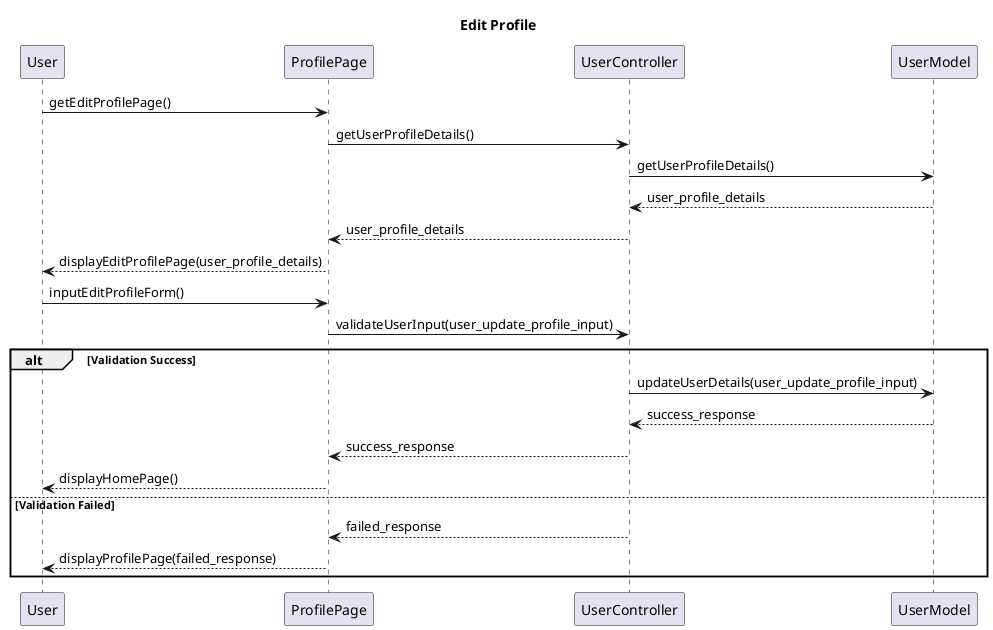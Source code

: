@startuml
title Edit Profile
User -> ProfilePage: getEditProfilePage()
ProfilePage -> UserController: getUserProfileDetails()
UserController -> UserModel: getUserProfileDetails()
UserController <-- UserModel: user_profile_details
ProfilePage <-- UserController: user_profile_details
User <-- ProfilePage: displayEditProfilePage(user_profile_details)
User -> ProfilePage: inputEditProfileForm()
ProfilePage -> UserController: validateUserInput(user_update_profile_input)
alt Validation Success
        UserController -> UserModel: updateUserDetails(user_update_profile_input)
        UserController <-- UserModel: success_response
        ProfilePage <-- UserController: success_response
        User <-- ProfilePage: displayHomePage()
else Validation Failed
        ProfilePage <-- UserController: failed_response
        User <-- ProfilePage: displayProfilePage(failed_response)
end
@enduml